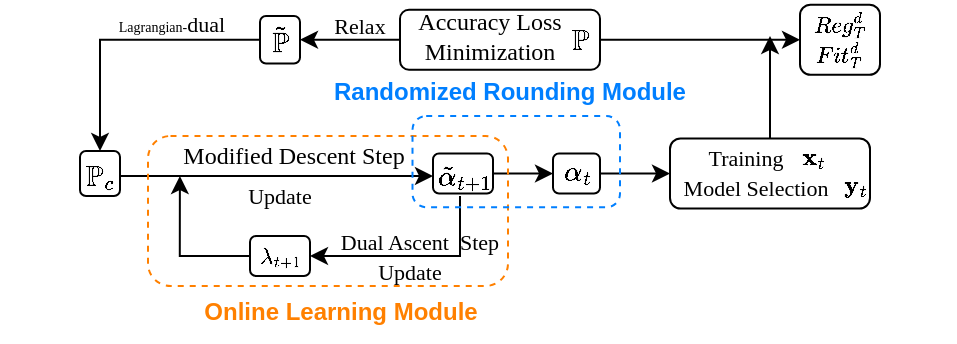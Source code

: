 <mxfile version="20.8.10" type="github">
  <diagram name="第 1 页" id="SSLs9a8aK7hEzwHF-V_V">
    <mxGraphModel dx="568" dy="288" grid="1" gridSize="10" guides="1" tooltips="1" connect="1" arrows="1" fold="1" page="1" pageScale="1" pageWidth="827" pageHeight="1169" math="1" shadow="0">
      <root>
        <mxCell id="0" />
        <mxCell id="1" parent="0" />
        <mxCell id="sfnMSoEM-NCYtmPpQdEC-3" value="$$\mathbb{P}$$" style="text;html=1;strokeColor=none;fillColor=none;align=center;verticalAlign=middle;whiteSpace=wrap;rounded=0;" parent="1" vertex="1">
          <mxGeometry x="620" y="281.88" width="20" height="20" as="geometry" />
        </mxCell>
        <mxCell id="sfnMSoEM-NCYtmPpQdEC-15" value="" style="edgeStyle=orthogonalEdgeStyle;rounded=0;orthogonalLoop=1;jettySize=auto;html=1;fontFamily=Times New Roman;fontSize=11;entryX=0.5;entryY=0;entryDx=0;entryDy=0;exitX=0;exitY=0.5;exitDx=0;exitDy=0;" parent="1" source="Pp01OgDB8cOK3t0NA6hv-35" target="Pp01OgDB8cOK3t0NA6hv-34" edge="1">
          <mxGeometry relative="1" as="geometry">
            <mxPoint x="360" y="360" as="targetPoint" />
            <Array as="points">
              <mxPoint x="390" y="292" />
            </Array>
          </mxGeometry>
        </mxCell>
        <mxCell id="sfnMSoEM-NCYtmPpQdEC-5" value="$$\tilde{\mathbb{P}}$$" style="text;html=1;strokeColor=none;fillColor=none;align=center;verticalAlign=middle;whiteSpace=wrap;rounded=0;" parent="1" vertex="1">
          <mxGeometry x="470" y="281.88" width="20" height="20" as="geometry" />
        </mxCell>
        <mxCell id="sfnMSoEM-NCYtmPpQdEC-8" value="&lt;p style=&quot;line-height: 0%;&quot;&gt;&lt;font face=&quot;Times New Roman&quot; style=&quot;font-size: 11px;&quot;&gt;Relax&lt;/font&gt;&lt;/p&gt;" style="text;html=1;strokeColor=none;fillColor=none;align=center;verticalAlign=middle;whiteSpace=wrap;rounded=0;fontSize=7;" parent="1" vertex="1">
          <mxGeometry x="500" y="275" width="40" height="20" as="geometry" />
        </mxCell>
        <mxCell id="sfnMSoEM-NCYtmPpQdEC-16" value="&lt;font face=&quot;Times New Roman&quot;&gt;Lagrangian-&lt;/font&gt;&lt;span style=&quot;font-size: 11px; font-family: &amp;quot;Times New Roman&amp;quot;; background-color: initial;&quot;&gt;dual&lt;/span&gt;&lt;font face=&quot;Times New Roman&quot;&gt;&lt;br&gt;&lt;/font&gt;" style="text;html=1;strokeColor=none;fillColor=none;align=center;verticalAlign=middle;whiteSpace=wrap;rounded=0;fontSize=7;" parent="1" vertex="1">
          <mxGeometry x="351.25" y="272.19" width="150" height="24.38" as="geometry" />
        </mxCell>
        <mxCell id="sfnMSoEM-NCYtmPpQdEC-17" value="$$\mathbb{P}_c$$" style="text;html=1;strokeColor=none;fillColor=none;align=center;verticalAlign=middle;whiteSpace=wrap;rounded=0;" parent="1" vertex="1">
          <mxGeometry x="380" y="350" width="20" height="20" as="geometry" />
        </mxCell>
        <mxCell id="sfnMSoEM-NCYtmPpQdEC-20" value="" style="edgeStyle=orthogonalEdgeStyle;rounded=0;orthogonalLoop=1;jettySize=auto;html=1;fontFamily=Times New Roman;fontSize=11;entryX=0;entryY=0.5;entryDx=0;entryDy=0;exitX=1;exitY=0.5;exitDx=0;exitDy=0;" parent="1" source="sfnMSoEM-NCYtmPpQdEC-17" target="sfnMSoEM-NCYtmPpQdEC-21" edge="1">
          <mxGeometry relative="1" as="geometry">
            <mxPoint x="399" y="360" as="sourcePoint" />
            <mxPoint x="429" y="360" as="targetPoint" />
          </mxGeometry>
        </mxCell>
        <mxCell id="Zj2C13YoSEmznWc76173-2" style="edgeStyle=orthogonalEdgeStyle;rounded=0;orthogonalLoop=1;jettySize=auto;html=1;entryX=1;entryY=0.5;entryDx=0;entryDy=0;fontColor=#007FFF;" edge="1" parent="1" source="sfnMSoEM-NCYtmPpQdEC-21" target="Pp01OgDB8cOK3t0NA6hv-29">
          <mxGeometry relative="1" as="geometry">
            <Array as="points">
              <mxPoint x="570" y="400" />
            </Array>
          </mxGeometry>
        </mxCell>
        <mxCell id="sfnMSoEM-NCYtmPpQdEC-21" value="$$\tilde{\alpha}_{t+1}$$" style="text;html=1;strokeColor=none;fillColor=none;align=center;verticalAlign=middle;whiteSpace=wrap;rounded=0;" parent="1" vertex="1">
          <mxGeometry x="556.5" y="350" width="30" height="20" as="geometry" />
        </mxCell>
        <mxCell id="sfnMSoEM-NCYtmPpQdEC-22" value="&lt;p style=&quot;line-height: 0%;&quot;&gt;&lt;font face=&quot;Times New Roman&quot; style=&quot;font-size: 11px;&quot;&gt;Update&lt;/font&gt;&lt;/p&gt;" style="text;html=1;strokeColor=none;fillColor=none;align=center;verticalAlign=middle;whiteSpace=wrap;rounded=0;fontSize=7;" parent="1" vertex="1">
          <mxGeometry x="460" y="365" width="40" height="10" as="geometry" />
        </mxCell>
        <mxCell id="sfnMSoEM-NCYtmPpQdEC-29" value="" style="edgeStyle=orthogonalEdgeStyle;rounded=0;orthogonalLoop=1;jettySize=auto;html=1;fontFamily=Times New Roman;fontSize=11;exitX=1;exitY=0.5;exitDx=0;exitDy=0;entryX=0;entryY=0.5;entryDx=0;entryDy=0;" parent="1" source="Pp01OgDB8cOK3t0NA6hv-20" target="Pp01OgDB8cOK3t0NA6hv-44" edge="1">
          <mxGeometry relative="1" as="geometry">
            <mxPoint x="740" y="320" as="targetPoint" />
            <mxPoint x="720" y="320" as="sourcePoint" />
          </mxGeometry>
        </mxCell>
        <mxCell id="sfnMSoEM-NCYtmPpQdEC-28" value="$${Reg}_{T}^{d}$$" style="text;html=1;strokeColor=none;fillColor=none;align=center;verticalAlign=middle;whiteSpace=wrap;rounded=0;fontSize=11;fontFamily=Times New Roman;" parent="1" vertex="1">
          <mxGeometry x="745" y="274.38" width="30" height="20" as="geometry" />
        </mxCell>
        <mxCell id="sfnMSoEM-NCYtmPpQdEC-36" value="" style="rounded=1;whiteSpace=wrap;html=1;labelBorderColor=none;fontFamily=Times New Roman;fontSize=11;fillColor=none;strokeColor=none;" parent="1" vertex="1">
          <mxGeometry x="730" y="275" height="60" as="geometry" />
        </mxCell>
        <mxCell id="sfnMSoEM-NCYtmPpQdEC-48" style="edgeStyle=orthogonalEdgeStyle;rounded=0;orthogonalLoop=1;jettySize=auto;html=1;fontFamily=Times New Roman;fontSize=11;entryX=0.321;entryY=1;entryDx=0;entryDy=0;entryPerimeter=0;exitX=0;exitY=0.5;exitDx=0;exitDy=0;" parent="1" source="Pp01OgDB8cOK3t0NA6hv-29" edge="1">
          <mxGeometry relative="1" as="geometry">
            <mxPoint x="429.94" y="360" as="targetPoint" />
            <Array as="points">
              <mxPoint x="430" y="400" />
            </Array>
            <mxPoint x="450" y="400" as="sourcePoint" />
          </mxGeometry>
        </mxCell>
        <mxCell id="sfnMSoEM-NCYtmPpQdEC-39" value="$$\lambda_{t+1}$$" style="text;html=1;strokeColor=none;fillColor=none;align=center;verticalAlign=middle;whiteSpace=wrap;rounded=0;fontSize=11;fontFamily=Times New Roman;" parent="1" vertex="1">
          <mxGeometry x="465" y="390" width="30" height="20" as="geometry" />
        </mxCell>
        <mxCell id="sfnMSoEM-NCYtmPpQdEC-41" value="Dual Ascent&amp;nbsp; Step" style="text;html=1;strokeColor=none;fillColor=none;align=center;verticalAlign=middle;whiteSpace=wrap;rounded=0;fontSize=11;fontFamily=Times New Roman;" parent="1" vertex="1">
          <mxGeometry x="500" y="382.5" width="100" height="20" as="geometry" />
        </mxCell>
        <mxCell id="sfnMSoEM-NCYtmPpQdEC-50" value="Update" style="text;html=1;strokeColor=none;fillColor=none;align=center;verticalAlign=middle;whiteSpace=wrap;rounded=0;fontSize=11;fontFamily=Times New Roman;" parent="1" vertex="1">
          <mxGeometry x="510" y="402.5" width="70" height="10" as="geometry" />
        </mxCell>
        <mxCell id="Pp01OgDB8cOK3t0NA6hv-5" value="Accuracy Loss&lt;br&gt;Minimization" style="text;html=1;strokeColor=none;fillColor=none;align=center;verticalAlign=middle;whiteSpace=wrap;rounded=0;fontFamily=Times New Roman;" parent="1" vertex="1">
          <mxGeometry x="540" y="275.63" width="90" height="28.12" as="geometry" />
        </mxCell>
        <mxCell id="Pp01OgDB8cOK3t0NA6hv-11" value="Model Selection" style="text;html=1;strokeColor=none;fillColor=none;align=center;verticalAlign=middle;whiteSpace=wrap;rounded=0;fontSize=11;fontFamily=Times New Roman;" parent="1" vertex="1">
          <mxGeometry x="662.5" y="356.25" width="110" height="20" as="geometry" />
        </mxCell>
        <mxCell id="Pp01OgDB8cOK3t0NA6hv-12" value="Training" style="text;html=1;strokeColor=none;fillColor=none;align=center;verticalAlign=middle;whiteSpace=wrap;rounded=0;fontSize=11;fontFamily=Times New Roman;" parent="1" vertex="1">
          <mxGeometry x="662.5" y="343.75" width="100" height="15" as="geometry" />
        </mxCell>
        <mxCell id="Pp01OgDB8cOK3t0NA6hv-15" value="$$\mathbf{x}_{t}$$" style="text;html=1;strokeColor=none;fillColor=none;align=center;verticalAlign=middle;whiteSpace=wrap;rounded=0;fontFamily=Times New Roman;" parent="1" vertex="1">
          <mxGeometry x="730" y="346.25" width="32.5" height="7.5" as="geometry" />
        </mxCell>
        <mxCell id="Pp01OgDB8cOK3t0NA6hv-17" value="$$\mathbf{y}_{t}$$" style="text;html=1;strokeColor=none;fillColor=none;align=center;verticalAlign=middle;whiteSpace=wrap;rounded=0;fontFamily=Times New Roman;" parent="1" vertex="1">
          <mxGeometry x="755" y="355" width="25" height="17.5" as="geometry" />
        </mxCell>
        <mxCell id="Pp01OgDB8cOK3t0NA6hv-18" style="edgeStyle=orthogonalEdgeStyle;rounded=0;orthogonalLoop=1;jettySize=auto;html=1;exitX=0.5;exitY=1;exitDx=0;exitDy=0;fontFamily=Times New Roman;" parent="1" source="Pp01OgDB8cOK3t0NA6hv-17" target="Pp01OgDB8cOK3t0NA6hv-17" edge="1">
          <mxGeometry relative="1" as="geometry" />
        </mxCell>
        <mxCell id="dqOILAj7h7sax7pHXJvT-41" style="edgeStyle=orthogonalEdgeStyle;rounded=0;orthogonalLoop=1;jettySize=auto;html=1;fontColor=#007FFF;" parent="1" source="Pp01OgDB8cOK3t0NA6hv-19" edge="1">
          <mxGeometry relative="1" as="geometry">
            <mxPoint x="725" y="290" as="targetPoint" />
          </mxGeometry>
        </mxCell>
        <mxCell id="Pp01OgDB8cOK3t0NA6hv-19" value="" style="rounded=1;whiteSpace=wrap;html=1;strokeWidth=1;fontFamily=Times New Roman;fillColor=none;" parent="1" vertex="1">
          <mxGeometry x="675" y="341.25" width="100" height="35" as="geometry" />
        </mxCell>
        <mxCell id="Pp01OgDB8cOK3t0NA6hv-38" style="edgeStyle=orthogonalEdgeStyle;rounded=0;orthogonalLoop=1;jettySize=auto;html=1;entryX=1;entryY=0.5;entryDx=0;entryDy=0;fontFamily=Times New Roman;" parent="1" source="Pp01OgDB8cOK3t0NA6hv-20" target="Pp01OgDB8cOK3t0NA6hv-35" edge="1">
          <mxGeometry relative="1" as="geometry" />
        </mxCell>
        <mxCell id="Pp01OgDB8cOK3t0NA6hv-20" value="" style="rounded=1;whiteSpace=wrap;html=1;strokeWidth=1;fontFamily=Times New Roman;fillColor=none;" parent="1" vertex="1">
          <mxGeometry x="540" y="276.88" width="100" height="30" as="geometry" />
        </mxCell>
        <mxCell id="dqOILAj7h7sax7pHXJvT-24" value="" style="edgeStyle=orthogonalEdgeStyle;rounded=0;orthogonalLoop=1;jettySize=auto;html=1;" parent="1" source="Pp01OgDB8cOK3t0NA6hv-21" target="dqOILAj7h7sax7pHXJvT-23" edge="1">
          <mxGeometry relative="1" as="geometry" />
        </mxCell>
        <mxCell id="Pp01OgDB8cOK3t0NA6hv-21" value="" style="rounded=1;whiteSpace=wrap;html=1;strokeWidth=1;fontFamily=Times New Roman;fillColor=none;" parent="1" vertex="1">
          <mxGeometry x="556.5" y="348.75" width="30" height="20" as="geometry" />
        </mxCell>
        <mxCell id="Pp01OgDB8cOK3t0NA6hv-25" value="$${\alpha}_{t}$$" style="text;html=1;strokeColor=none;fillColor=none;align=center;verticalAlign=middle;whiteSpace=wrap;rounded=0;" parent="1" vertex="1">
          <mxGeometry x="618.25" y="348.75" width="21.75" height="17.5" as="geometry" />
        </mxCell>
        <mxCell id="Pp01OgDB8cOK3t0NA6hv-29" value="" style="rounded=1;whiteSpace=wrap;html=1;strokeWidth=1;fontFamily=Times New Roman;fillColor=none;" parent="1" vertex="1">
          <mxGeometry x="465" y="390" width="30" height="20" as="geometry" />
        </mxCell>
        <mxCell id="Pp01OgDB8cOK3t0NA6hv-34" value="" style="rounded=1;whiteSpace=wrap;html=1;strokeWidth=1;fontFamily=Times New Roman;fillColor=none;" parent="1" vertex="1">
          <mxGeometry x="380" y="347.5" width="20" height="22.5" as="geometry" />
        </mxCell>
        <mxCell id="Pp01OgDB8cOK3t0NA6hv-35" value="" style="rounded=1;whiteSpace=wrap;html=1;strokeWidth=1;fontFamily=Times New Roman;fillColor=none;" parent="1" vertex="1">
          <mxGeometry x="470" y="280" width="20" height="23.75" as="geometry" />
        </mxCell>
        <mxCell id="Pp01OgDB8cOK3t0NA6hv-44" value="" style="rounded=1;whiteSpace=wrap;html=1;strokeWidth=1;fontFamily=Times New Roman;fillColor=none;" parent="1" vertex="1">
          <mxGeometry x="740" y="274.37" width="40" height="35.01" as="geometry" />
        </mxCell>
        <mxCell id="Pp01OgDB8cOK3t0NA6hv-48" value="&lt;p style=&quot;line-height: 0%;&quot;&gt;&lt;font style=&quot;font-size: 12px;&quot; face=&quot;Times New Roman&quot;&gt;Modified Descent Step&lt;/font&gt;&lt;br&gt;&lt;/p&gt;" style="text;html=1;strokeColor=none;fillColor=none;align=center;verticalAlign=middle;whiteSpace=wrap;rounded=0;fontSize=7;" parent="1" vertex="1">
          <mxGeometry x="416.5" y="340" width="140" height="20" as="geometry" />
        </mxCell>
        <mxCell id="Pp01OgDB8cOK3t0NA6hv-49" value="$${Fit}_{T}^{d}$$" style="text;html=1;strokeColor=none;fillColor=none;align=center;verticalAlign=middle;whiteSpace=wrap;rounded=0;fontSize=11;fontFamily=Times New Roman;" parent="1" vertex="1">
          <mxGeometry x="745" y="289.39" width="30" height="20" as="geometry" />
        </mxCell>
        <mxCell id="dqOILAj7h7sax7pHXJvT-10" value="" style="rounded=1;whiteSpace=wrap;html=1;fillColor=none;strokeColor=#FF8000;dashed=1;" parent="1" vertex="1">
          <mxGeometry x="414" y="340" width="180" height="75" as="geometry" />
        </mxCell>
        <mxCell id="dqOILAj7h7sax7pHXJvT-37" style="edgeStyle=orthogonalEdgeStyle;rounded=0;orthogonalLoop=1;jettySize=auto;html=1;entryX=0;entryY=0.5;entryDx=0;entryDy=0;fontColor=#007FFF;" parent="1" source="dqOILAj7h7sax7pHXJvT-23" target="Pp01OgDB8cOK3t0NA6hv-19" edge="1">
          <mxGeometry relative="1" as="geometry" />
        </mxCell>
        <mxCell id="dqOILAj7h7sax7pHXJvT-23" value="" style="rounded=1;whiteSpace=wrap;html=1;strokeWidth=1;fontFamily=Times New Roman;fillColor=none;" parent="1" vertex="1">
          <mxGeometry x="616.5" y="348.75" width="23.5" height="20" as="geometry" />
        </mxCell>
        <mxCell id="dqOILAj7h7sax7pHXJvT-26" value="" style="rounded=1;whiteSpace=wrap;html=1;fillColor=none;strokeColor=#007FFF;dashed=1;" parent="1" vertex="1">
          <mxGeometry x="546.25" y="330" width="103.75" height="45.65" as="geometry" />
        </mxCell>
        <mxCell id="dqOILAj7h7sax7pHXJvT-29" value="&lt;b&gt;&lt;font color=&quot;#ff8000&quot;&gt;Online Learning Module&lt;/font&gt;&lt;/b&gt;" style="text;html=1;strokeColor=none;fillColor=none;align=center;verticalAlign=middle;whiteSpace=wrap;rounded=0;" parent="1" vertex="1">
          <mxGeometry x="437.5" y="412.5" width="145" height="30" as="geometry" />
        </mxCell>
        <mxCell id="dqOILAj7h7sax7pHXJvT-30" value="&lt;b style=&quot;&quot;&gt;&lt;font color=&quot;#007fff&quot;&gt;Randomized Rounding Module&lt;/font&gt;&lt;/b&gt;" style="text;html=1;strokeColor=none;fillColor=none;align=center;verticalAlign=middle;whiteSpace=wrap;rounded=0;" parent="1" vertex="1">
          <mxGeometry x="501.25" y="303.15" width="187.5" height="30" as="geometry" />
        </mxCell>
      </root>
    </mxGraphModel>
  </diagram>
</mxfile>
